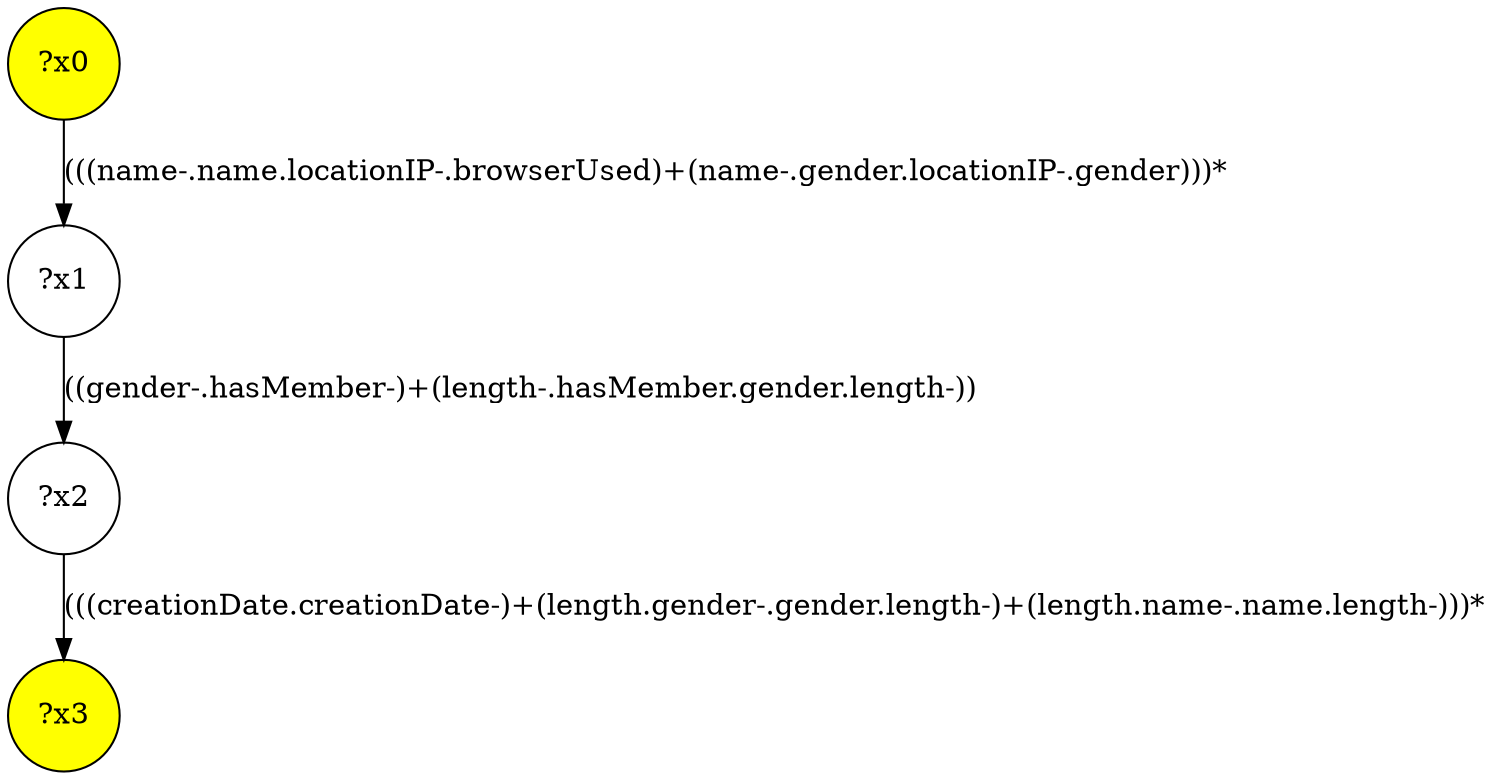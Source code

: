 digraph g {
	x0 [fillcolor="yellow", style="filled," shape=circle, label="?x0"];
	x3 [fillcolor="yellow", style="filled," shape=circle, label="?x3"];
	x1 [shape=circle, label="?x1"];
	x0 -> x1 [label="(((name-.name.locationIP-.browserUsed)+(name-.gender.locationIP-.gender)))*"];
	x2 [shape=circle, label="?x2"];
	x1 -> x2 [label="((gender-.hasMember-)+(length-.hasMember.gender.length-))"];
	x2 -> x3 [label="(((creationDate.creationDate-)+(length.gender-.gender.length-)+(length.name-.name.length-)))*"];
}
